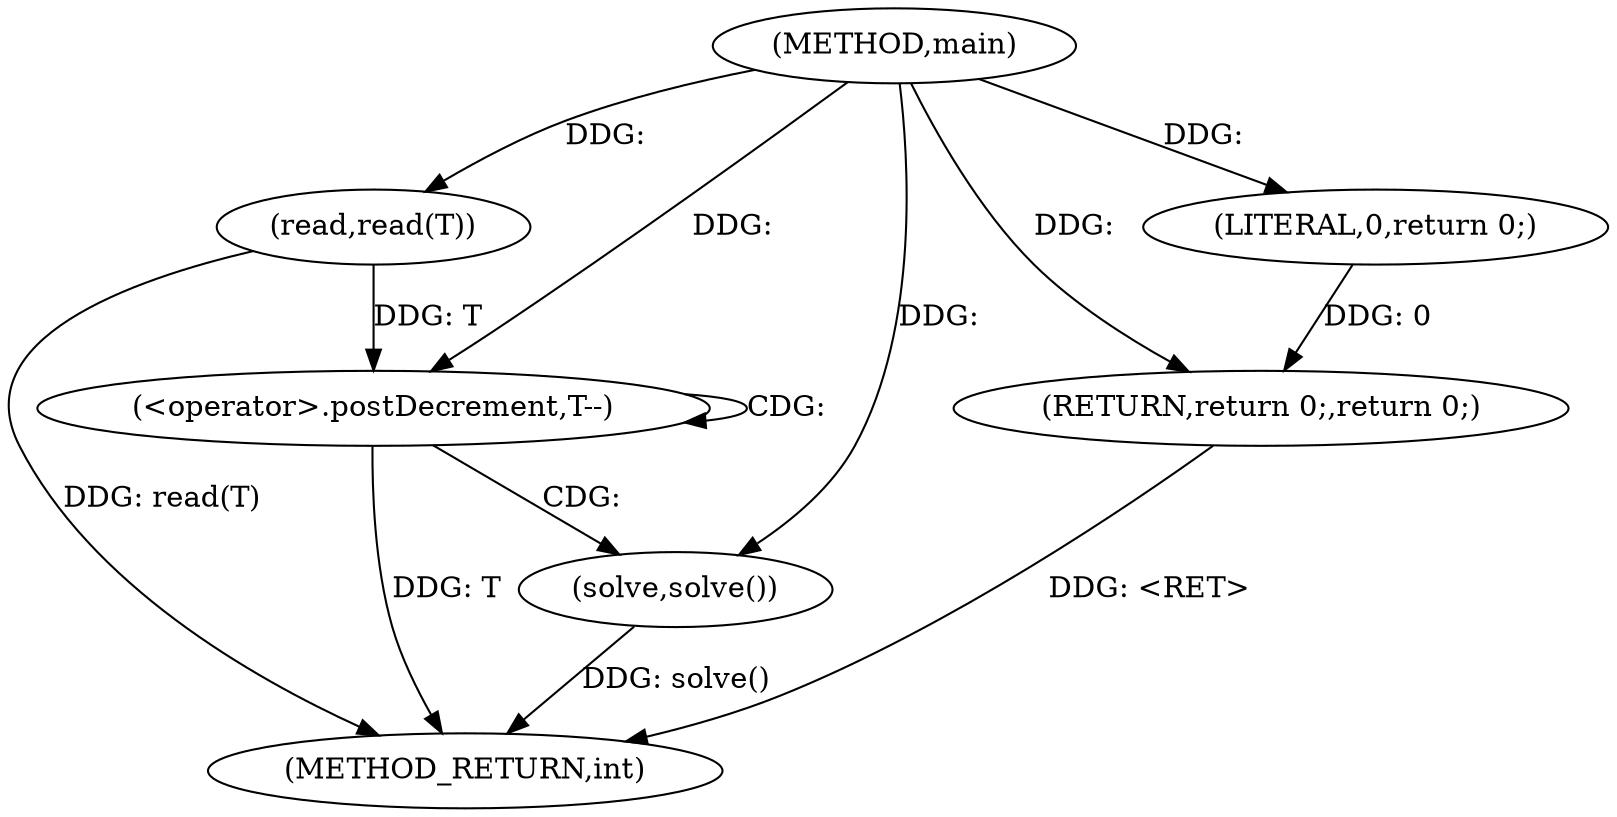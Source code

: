 digraph "main" {  
"1000406" [label = "(METHOD,main)" ]
"1000418" [label = "(METHOD_RETURN,int)" ]
"1000409" [label = "(read,read(T))" ]
"1000416" [label = "(RETURN,return 0;,return 0;)" ]
"1000412" [label = "(<operator>.postDecrement,T--)" ]
"1000417" [label = "(LITERAL,0,return 0;)" ]
"1000415" [label = "(solve,solve())" ]
  "1000409" -> "1000418"  [ label = "DDG: read(T)"] 
  "1000412" -> "1000418"  [ label = "DDG: T"] 
  "1000415" -> "1000418"  [ label = "DDG: solve()"] 
  "1000416" -> "1000418"  [ label = "DDG: <RET>"] 
  "1000417" -> "1000416"  [ label = "DDG: 0"] 
  "1000406" -> "1000416"  [ label = "DDG: "] 
  "1000406" -> "1000409"  [ label = "DDG: "] 
  "1000406" -> "1000417"  [ label = "DDG: "] 
  "1000409" -> "1000412"  [ label = "DDG: T"] 
  "1000406" -> "1000412"  [ label = "DDG: "] 
  "1000406" -> "1000415"  [ label = "DDG: "] 
  "1000412" -> "1000415"  [ label = "CDG: "] 
  "1000412" -> "1000412"  [ label = "CDG: "] 
}

